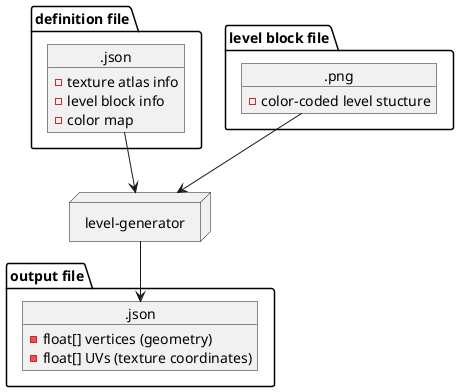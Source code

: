 @startuml
allow_mixing

package "definition file" as definition {
    object  ".json" as content1 {
        - texture atlas info
        - level block info
        - color map
    }
}

package "level block file" as blocks {
    object ".png" as content2{
      - color-coded level stucture
    }
}

node "level-generator" as generator

package "output file" as output {
    object ".json" as content3 {
        - float[] vertices (geometry)
        - float[] UVs (texture coordinates)
    }
}

content1 -down-> generator
content2 -down-> generator
generator -down-> content3
@enduml

